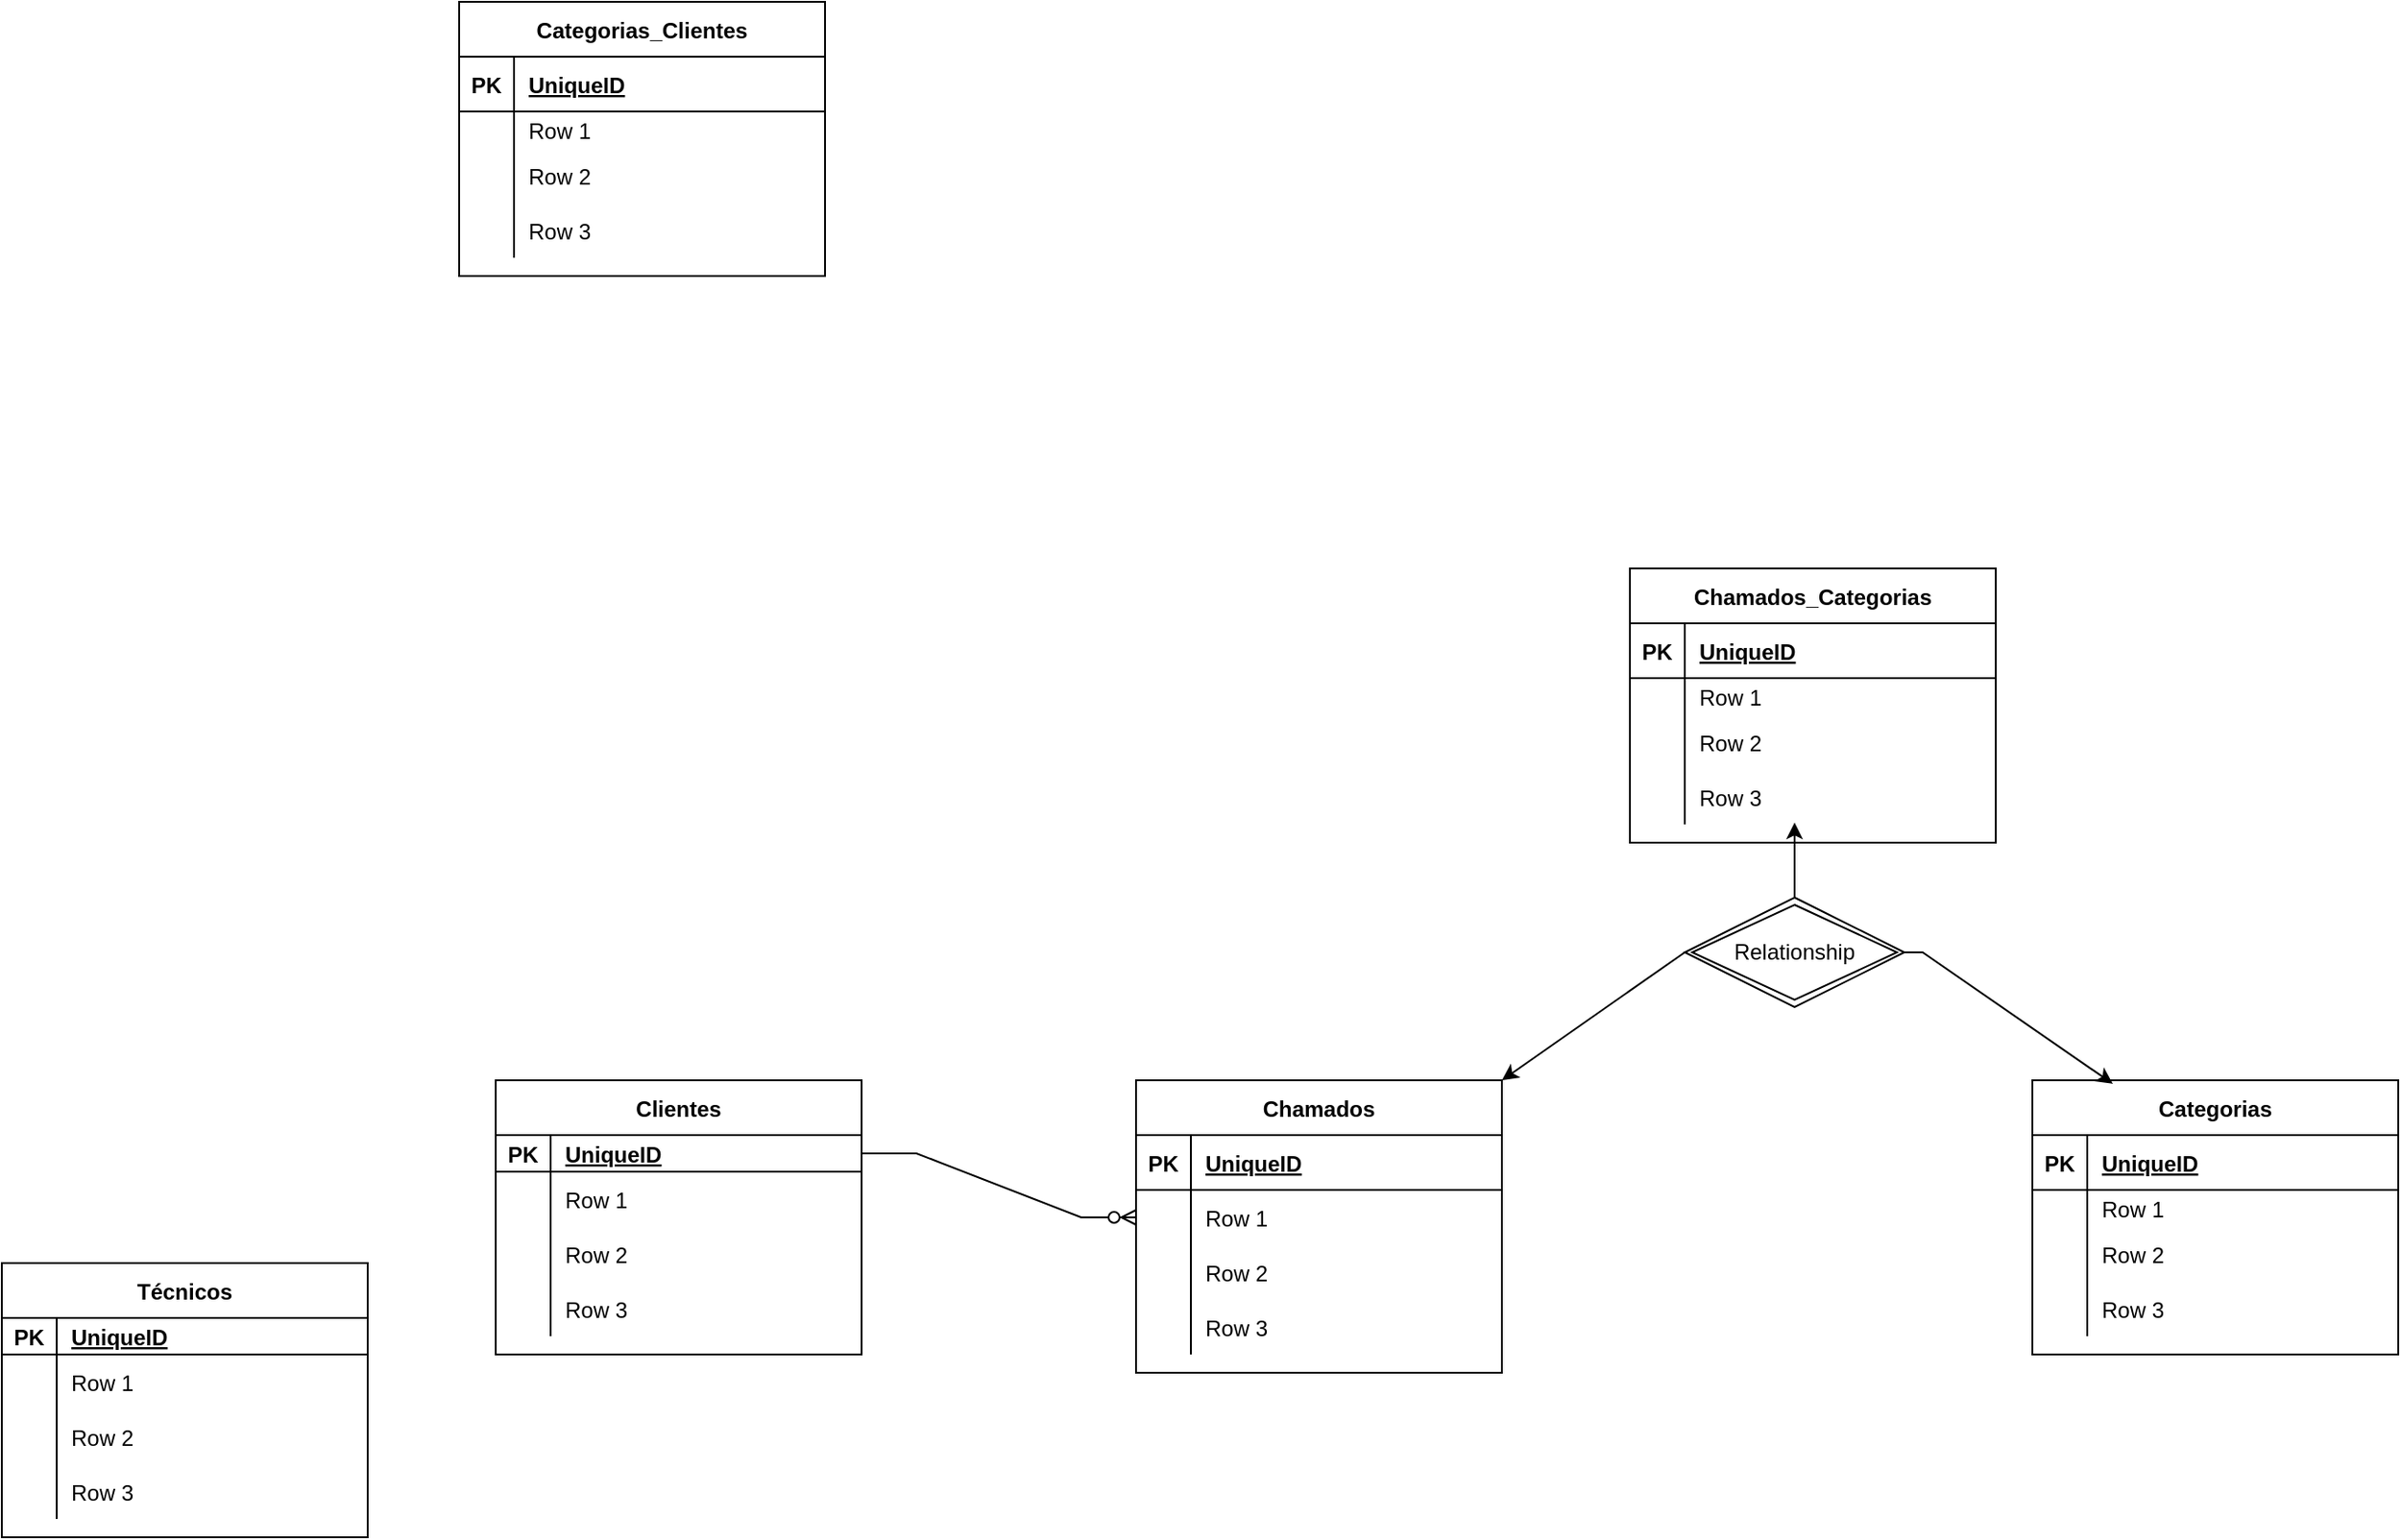 <mxfile version="16.6.3" type="github">
  <diagram id="zNsBITmMBMSeONoxPtWH" name="Page-1">
    <mxGraphModel dx="1370" dy="1942" grid="1" gridSize="10" guides="1" tooltips="1" connect="1" arrows="1" fold="1" page="1" pageScale="1" pageWidth="827" pageHeight="1169" math="0" shadow="0">
      <root>
        <mxCell id="0" />
        <mxCell id="1" parent="0" />
        <mxCell id="BwiLwJTtdlaMemONyXVu-1" value="Chamados" style="shape=table;startSize=30;container=1;collapsible=1;childLayout=tableLayout;fixedRows=1;rowLines=0;fontStyle=1;align=center;resizeLast=1;" parent="1" vertex="1">
          <mxGeometry x="670" y="560" width="200" height="160" as="geometry" />
        </mxCell>
        <mxCell id="BwiLwJTtdlaMemONyXVu-2" value="" style="shape=tableRow;horizontal=0;startSize=0;swimlaneHead=0;swimlaneBody=0;fillColor=none;collapsible=0;dropTarget=0;points=[[0,0.5],[1,0.5]];portConstraint=eastwest;top=0;left=0;right=0;bottom=1;" parent="BwiLwJTtdlaMemONyXVu-1" vertex="1">
          <mxGeometry y="30" width="200" height="30" as="geometry" />
        </mxCell>
        <mxCell id="BwiLwJTtdlaMemONyXVu-3" value="PK" style="shape=partialRectangle;connectable=0;fillColor=none;top=0;left=0;bottom=0;right=0;fontStyle=1;overflow=hidden;" parent="BwiLwJTtdlaMemONyXVu-2" vertex="1">
          <mxGeometry width="30" height="30" as="geometry">
            <mxRectangle width="30" height="30" as="alternateBounds" />
          </mxGeometry>
        </mxCell>
        <mxCell id="BwiLwJTtdlaMemONyXVu-4" value="UniqueID" style="shape=partialRectangle;connectable=0;fillColor=none;top=0;left=0;bottom=0;right=0;align=left;spacingLeft=6;fontStyle=5;overflow=hidden;" parent="BwiLwJTtdlaMemONyXVu-2" vertex="1">
          <mxGeometry x="30" width="170" height="30" as="geometry">
            <mxRectangle width="170" height="30" as="alternateBounds" />
          </mxGeometry>
        </mxCell>
        <mxCell id="BwiLwJTtdlaMemONyXVu-5" value="" style="shape=tableRow;horizontal=0;startSize=0;swimlaneHead=0;swimlaneBody=0;fillColor=none;collapsible=0;dropTarget=0;points=[[0,0.5],[1,0.5]];portConstraint=eastwest;top=0;left=0;right=0;bottom=0;" parent="BwiLwJTtdlaMemONyXVu-1" vertex="1">
          <mxGeometry y="60" width="200" height="30" as="geometry" />
        </mxCell>
        <mxCell id="BwiLwJTtdlaMemONyXVu-6" value="" style="shape=partialRectangle;connectable=0;fillColor=none;top=0;left=0;bottom=0;right=0;editable=1;overflow=hidden;" parent="BwiLwJTtdlaMemONyXVu-5" vertex="1">
          <mxGeometry width="30" height="30" as="geometry">
            <mxRectangle width="30" height="30" as="alternateBounds" />
          </mxGeometry>
        </mxCell>
        <mxCell id="BwiLwJTtdlaMemONyXVu-7" value="Row 1" style="shape=partialRectangle;connectable=0;fillColor=none;top=0;left=0;bottom=0;right=0;align=left;spacingLeft=6;overflow=hidden;" parent="BwiLwJTtdlaMemONyXVu-5" vertex="1">
          <mxGeometry x="30" width="170" height="30" as="geometry">
            <mxRectangle width="170" height="30" as="alternateBounds" />
          </mxGeometry>
        </mxCell>
        <mxCell id="BwiLwJTtdlaMemONyXVu-8" value="" style="shape=tableRow;horizontal=0;startSize=0;swimlaneHead=0;swimlaneBody=0;fillColor=none;collapsible=0;dropTarget=0;points=[[0,0.5],[1,0.5]];portConstraint=eastwest;top=0;left=0;right=0;bottom=0;" parent="BwiLwJTtdlaMemONyXVu-1" vertex="1">
          <mxGeometry y="90" width="200" height="30" as="geometry" />
        </mxCell>
        <mxCell id="BwiLwJTtdlaMemONyXVu-9" value="" style="shape=partialRectangle;connectable=0;fillColor=none;top=0;left=0;bottom=0;right=0;editable=1;overflow=hidden;" parent="BwiLwJTtdlaMemONyXVu-8" vertex="1">
          <mxGeometry width="30" height="30" as="geometry">
            <mxRectangle width="30" height="30" as="alternateBounds" />
          </mxGeometry>
        </mxCell>
        <mxCell id="BwiLwJTtdlaMemONyXVu-10" value="Row 2" style="shape=partialRectangle;connectable=0;fillColor=none;top=0;left=0;bottom=0;right=0;align=left;spacingLeft=6;overflow=hidden;" parent="BwiLwJTtdlaMemONyXVu-8" vertex="1">
          <mxGeometry x="30" width="170" height="30" as="geometry">
            <mxRectangle width="170" height="30" as="alternateBounds" />
          </mxGeometry>
        </mxCell>
        <mxCell id="BwiLwJTtdlaMemONyXVu-11" value="" style="shape=tableRow;horizontal=0;startSize=0;swimlaneHead=0;swimlaneBody=0;fillColor=none;collapsible=0;dropTarget=0;points=[[0,0.5],[1,0.5]];portConstraint=eastwest;top=0;left=0;right=0;bottom=0;" parent="BwiLwJTtdlaMemONyXVu-1" vertex="1">
          <mxGeometry y="120" width="200" height="30" as="geometry" />
        </mxCell>
        <mxCell id="BwiLwJTtdlaMemONyXVu-12" value="" style="shape=partialRectangle;connectable=0;fillColor=none;top=0;left=0;bottom=0;right=0;editable=1;overflow=hidden;" parent="BwiLwJTtdlaMemONyXVu-11" vertex="1">
          <mxGeometry width="30" height="30" as="geometry">
            <mxRectangle width="30" height="30" as="alternateBounds" />
          </mxGeometry>
        </mxCell>
        <mxCell id="BwiLwJTtdlaMemONyXVu-13" value="Row 3" style="shape=partialRectangle;connectable=0;fillColor=none;top=0;left=0;bottom=0;right=0;align=left;spacingLeft=6;overflow=hidden;" parent="BwiLwJTtdlaMemONyXVu-11" vertex="1">
          <mxGeometry x="30" width="170" height="30" as="geometry">
            <mxRectangle width="170" height="30" as="alternateBounds" />
          </mxGeometry>
        </mxCell>
        <mxCell id="BwiLwJTtdlaMemONyXVu-14" value="Clientes" style="shape=table;startSize=30;container=1;collapsible=1;childLayout=tableLayout;fixedRows=1;rowLines=0;fontStyle=1;align=center;resizeLast=1;" parent="1" vertex="1">
          <mxGeometry x="320" y="560" width="200" height="150" as="geometry" />
        </mxCell>
        <mxCell id="BwiLwJTtdlaMemONyXVu-15" value="" style="shape=tableRow;horizontal=0;startSize=0;swimlaneHead=0;swimlaneBody=0;fillColor=none;collapsible=0;dropTarget=0;points=[[0,0.5],[1,0.5]];portConstraint=eastwest;top=0;left=0;right=0;bottom=1;" parent="BwiLwJTtdlaMemONyXVu-14" vertex="1">
          <mxGeometry y="30" width="200" height="20" as="geometry" />
        </mxCell>
        <mxCell id="BwiLwJTtdlaMemONyXVu-16" value="PK" style="shape=partialRectangle;connectable=0;fillColor=none;top=0;left=0;bottom=0;right=0;fontStyle=1;overflow=hidden;" parent="BwiLwJTtdlaMemONyXVu-15" vertex="1">
          <mxGeometry width="30" height="20" as="geometry">
            <mxRectangle width="30" height="20" as="alternateBounds" />
          </mxGeometry>
        </mxCell>
        <mxCell id="BwiLwJTtdlaMemONyXVu-17" value="UniqueID" style="shape=partialRectangle;connectable=0;fillColor=none;top=0;left=0;bottom=0;right=0;align=left;spacingLeft=6;fontStyle=5;overflow=hidden;" parent="BwiLwJTtdlaMemONyXVu-15" vertex="1">
          <mxGeometry x="30" width="170" height="20" as="geometry">
            <mxRectangle width="170" height="20" as="alternateBounds" />
          </mxGeometry>
        </mxCell>
        <mxCell id="BwiLwJTtdlaMemONyXVu-18" value="" style="shape=tableRow;horizontal=0;startSize=0;swimlaneHead=0;swimlaneBody=0;fillColor=none;collapsible=0;dropTarget=0;points=[[0,0.5],[1,0.5]];portConstraint=eastwest;top=0;left=0;right=0;bottom=0;" parent="BwiLwJTtdlaMemONyXVu-14" vertex="1">
          <mxGeometry y="50" width="200" height="30" as="geometry" />
        </mxCell>
        <mxCell id="BwiLwJTtdlaMemONyXVu-19" value="" style="shape=partialRectangle;connectable=0;fillColor=none;top=0;left=0;bottom=0;right=0;editable=1;overflow=hidden;" parent="BwiLwJTtdlaMemONyXVu-18" vertex="1">
          <mxGeometry width="30" height="30" as="geometry">
            <mxRectangle width="30" height="30" as="alternateBounds" />
          </mxGeometry>
        </mxCell>
        <mxCell id="BwiLwJTtdlaMemONyXVu-20" value="Row 1" style="shape=partialRectangle;connectable=0;fillColor=none;top=0;left=0;bottom=0;right=0;align=left;spacingLeft=6;overflow=hidden;" parent="BwiLwJTtdlaMemONyXVu-18" vertex="1">
          <mxGeometry x="30" width="170" height="30" as="geometry">
            <mxRectangle width="170" height="30" as="alternateBounds" />
          </mxGeometry>
        </mxCell>
        <mxCell id="BwiLwJTtdlaMemONyXVu-21" value="" style="shape=tableRow;horizontal=0;startSize=0;swimlaneHead=0;swimlaneBody=0;fillColor=none;collapsible=0;dropTarget=0;points=[[0,0.5],[1,0.5]];portConstraint=eastwest;top=0;left=0;right=0;bottom=0;" parent="BwiLwJTtdlaMemONyXVu-14" vertex="1">
          <mxGeometry y="80" width="200" height="30" as="geometry" />
        </mxCell>
        <mxCell id="BwiLwJTtdlaMemONyXVu-22" value="" style="shape=partialRectangle;connectable=0;fillColor=none;top=0;left=0;bottom=0;right=0;editable=1;overflow=hidden;" parent="BwiLwJTtdlaMemONyXVu-21" vertex="1">
          <mxGeometry width="30" height="30" as="geometry">
            <mxRectangle width="30" height="30" as="alternateBounds" />
          </mxGeometry>
        </mxCell>
        <mxCell id="BwiLwJTtdlaMemONyXVu-23" value="Row 2" style="shape=partialRectangle;connectable=0;fillColor=none;top=0;left=0;bottom=0;right=0;align=left;spacingLeft=6;overflow=hidden;" parent="BwiLwJTtdlaMemONyXVu-21" vertex="1">
          <mxGeometry x="30" width="170" height="30" as="geometry">
            <mxRectangle width="170" height="30" as="alternateBounds" />
          </mxGeometry>
        </mxCell>
        <mxCell id="BwiLwJTtdlaMemONyXVu-24" value="" style="shape=tableRow;horizontal=0;startSize=0;swimlaneHead=0;swimlaneBody=0;fillColor=none;collapsible=0;dropTarget=0;points=[[0,0.5],[1,0.5]];portConstraint=eastwest;top=0;left=0;right=0;bottom=0;" parent="BwiLwJTtdlaMemONyXVu-14" vertex="1">
          <mxGeometry y="110" width="200" height="30" as="geometry" />
        </mxCell>
        <mxCell id="BwiLwJTtdlaMemONyXVu-25" value="" style="shape=partialRectangle;connectable=0;fillColor=none;top=0;left=0;bottom=0;right=0;editable=1;overflow=hidden;" parent="BwiLwJTtdlaMemONyXVu-24" vertex="1">
          <mxGeometry width="30" height="30" as="geometry">
            <mxRectangle width="30" height="30" as="alternateBounds" />
          </mxGeometry>
        </mxCell>
        <mxCell id="BwiLwJTtdlaMemONyXVu-26" value="Row 3" style="shape=partialRectangle;connectable=0;fillColor=none;top=0;left=0;bottom=0;right=0;align=left;spacingLeft=6;overflow=hidden;" parent="BwiLwJTtdlaMemONyXVu-24" vertex="1">
          <mxGeometry x="30" width="170" height="30" as="geometry">
            <mxRectangle width="170" height="30" as="alternateBounds" />
          </mxGeometry>
        </mxCell>
        <mxCell id="BwiLwJTtdlaMemONyXVu-54" value="Categorias" style="shape=table;startSize=30;container=1;collapsible=1;childLayout=tableLayout;fixedRows=1;rowLines=0;fontStyle=1;align=center;resizeLast=1;" parent="1" vertex="1">
          <mxGeometry x="1160" y="560" width="200" height="150" as="geometry" />
        </mxCell>
        <mxCell id="BwiLwJTtdlaMemONyXVu-55" value="" style="shape=tableRow;horizontal=0;startSize=0;swimlaneHead=0;swimlaneBody=0;fillColor=none;collapsible=0;dropTarget=0;points=[[0,0.5],[1,0.5]];portConstraint=eastwest;top=0;left=0;right=0;bottom=1;" parent="BwiLwJTtdlaMemONyXVu-54" vertex="1">
          <mxGeometry y="30" width="200" height="30" as="geometry" />
        </mxCell>
        <mxCell id="BwiLwJTtdlaMemONyXVu-56" value="PK" style="shape=partialRectangle;connectable=0;fillColor=none;top=0;left=0;bottom=0;right=0;fontStyle=1;overflow=hidden;" parent="BwiLwJTtdlaMemONyXVu-55" vertex="1">
          <mxGeometry width="30" height="30" as="geometry">
            <mxRectangle width="30" height="30" as="alternateBounds" />
          </mxGeometry>
        </mxCell>
        <mxCell id="BwiLwJTtdlaMemONyXVu-57" value="UniqueID" style="shape=partialRectangle;connectable=0;fillColor=none;top=0;left=0;bottom=0;right=0;align=left;spacingLeft=6;fontStyle=5;overflow=hidden;" parent="BwiLwJTtdlaMemONyXVu-55" vertex="1">
          <mxGeometry x="30" width="170" height="30" as="geometry">
            <mxRectangle width="170" height="30" as="alternateBounds" />
          </mxGeometry>
        </mxCell>
        <mxCell id="BwiLwJTtdlaMemONyXVu-58" value="" style="shape=tableRow;horizontal=0;startSize=0;swimlaneHead=0;swimlaneBody=0;fillColor=none;collapsible=0;dropTarget=0;points=[[0,0.5],[1,0.5]];portConstraint=eastwest;top=0;left=0;right=0;bottom=0;" parent="BwiLwJTtdlaMemONyXVu-54" vertex="1">
          <mxGeometry y="60" width="200" height="20" as="geometry" />
        </mxCell>
        <mxCell id="BwiLwJTtdlaMemONyXVu-59" value="" style="shape=partialRectangle;connectable=0;fillColor=none;top=0;left=0;bottom=0;right=0;editable=1;overflow=hidden;" parent="BwiLwJTtdlaMemONyXVu-58" vertex="1">
          <mxGeometry width="30" height="20" as="geometry">
            <mxRectangle width="30" height="20" as="alternateBounds" />
          </mxGeometry>
        </mxCell>
        <mxCell id="BwiLwJTtdlaMemONyXVu-60" value="Row 1" style="shape=partialRectangle;connectable=0;fillColor=none;top=0;left=0;bottom=0;right=0;align=left;spacingLeft=6;overflow=hidden;" parent="BwiLwJTtdlaMemONyXVu-58" vertex="1">
          <mxGeometry x="30" width="170" height="20" as="geometry">
            <mxRectangle width="170" height="20" as="alternateBounds" />
          </mxGeometry>
        </mxCell>
        <mxCell id="BwiLwJTtdlaMemONyXVu-61" value="" style="shape=tableRow;horizontal=0;startSize=0;swimlaneHead=0;swimlaneBody=0;fillColor=none;collapsible=0;dropTarget=0;points=[[0,0.5],[1,0.5]];portConstraint=eastwest;top=0;left=0;right=0;bottom=0;" parent="BwiLwJTtdlaMemONyXVu-54" vertex="1">
          <mxGeometry y="80" width="200" height="30" as="geometry" />
        </mxCell>
        <mxCell id="BwiLwJTtdlaMemONyXVu-62" value="" style="shape=partialRectangle;connectable=0;fillColor=none;top=0;left=0;bottom=0;right=0;editable=1;overflow=hidden;" parent="BwiLwJTtdlaMemONyXVu-61" vertex="1">
          <mxGeometry width="30" height="30" as="geometry">
            <mxRectangle width="30" height="30" as="alternateBounds" />
          </mxGeometry>
        </mxCell>
        <mxCell id="BwiLwJTtdlaMemONyXVu-63" value="Row 2" style="shape=partialRectangle;connectable=0;fillColor=none;top=0;left=0;bottom=0;right=0;align=left;spacingLeft=6;overflow=hidden;" parent="BwiLwJTtdlaMemONyXVu-61" vertex="1">
          <mxGeometry x="30" width="170" height="30" as="geometry">
            <mxRectangle width="170" height="30" as="alternateBounds" />
          </mxGeometry>
        </mxCell>
        <mxCell id="BwiLwJTtdlaMemONyXVu-64" value="" style="shape=tableRow;horizontal=0;startSize=0;swimlaneHead=0;swimlaneBody=0;fillColor=none;collapsible=0;dropTarget=0;points=[[0,0.5],[1,0.5]];portConstraint=eastwest;top=0;left=0;right=0;bottom=0;" parent="BwiLwJTtdlaMemONyXVu-54" vertex="1">
          <mxGeometry y="110" width="200" height="30" as="geometry" />
        </mxCell>
        <mxCell id="BwiLwJTtdlaMemONyXVu-65" value="" style="shape=partialRectangle;connectable=0;fillColor=none;top=0;left=0;bottom=0;right=0;editable=1;overflow=hidden;" parent="BwiLwJTtdlaMemONyXVu-64" vertex="1">
          <mxGeometry width="30" height="30" as="geometry">
            <mxRectangle width="30" height="30" as="alternateBounds" />
          </mxGeometry>
        </mxCell>
        <mxCell id="BwiLwJTtdlaMemONyXVu-66" value="Row 3" style="shape=partialRectangle;connectable=0;fillColor=none;top=0;left=0;bottom=0;right=0;align=left;spacingLeft=6;overflow=hidden;" parent="BwiLwJTtdlaMemONyXVu-64" vertex="1">
          <mxGeometry x="30" width="170" height="30" as="geometry">
            <mxRectangle width="170" height="30" as="alternateBounds" />
          </mxGeometry>
        </mxCell>
        <mxCell id="BwiLwJTtdlaMemONyXVu-67" value="Técnicos" style="shape=table;startSize=30;container=1;collapsible=1;childLayout=tableLayout;fixedRows=1;rowLines=0;fontStyle=1;align=center;resizeLast=1;" parent="1" vertex="1">
          <mxGeometry x="50" y="660" width="200" height="150" as="geometry" />
        </mxCell>
        <mxCell id="BwiLwJTtdlaMemONyXVu-68" value="" style="shape=tableRow;horizontal=0;startSize=0;swimlaneHead=0;swimlaneBody=0;fillColor=none;collapsible=0;dropTarget=0;points=[[0,0.5],[1,0.5]];portConstraint=eastwest;top=0;left=0;right=0;bottom=1;" parent="BwiLwJTtdlaMemONyXVu-67" vertex="1">
          <mxGeometry y="30" width="200" height="20" as="geometry" />
        </mxCell>
        <mxCell id="BwiLwJTtdlaMemONyXVu-69" value="PK" style="shape=partialRectangle;connectable=0;fillColor=none;top=0;left=0;bottom=0;right=0;fontStyle=1;overflow=hidden;" parent="BwiLwJTtdlaMemONyXVu-68" vertex="1">
          <mxGeometry width="30" height="20" as="geometry">
            <mxRectangle width="30" height="20" as="alternateBounds" />
          </mxGeometry>
        </mxCell>
        <mxCell id="BwiLwJTtdlaMemONyXVu-70" value="UniqueID" style="shape=partialRectangle;connectable=0;fillColor=none;top=0;left=0;bottom=0;right=0;align=left;spacingLeft=6;fontStyle=5;overflow=hidden;" parent="BwiLwJTtdlaMemONyXVu-68" vertex="1">
          <mxGeometry x="30" width="170" height="20" as="geometry">
            <mxRectangle width="170" height="20" as="alternateBounds" />
          </mxGeometry>
        </mxCell>
        <mxCell id="BwiLwJTtdlaMemONyXVu-71" value="" style="shape=tableRow;horizontal=0;startSize=0;swimlaneHead=0;swimlaneBody=0;fillColor=none;collapsible=0;dropTarget=0;points=[[0,0.5],[1,0.5]];portConstraint=eastwest;top=0;left=0;right=0;bottom=0;" parent="BwiLwJTtdlaMemONyXVu-67" vertex="1">
          <mxGeometry y="50" width="200" height="30" as="geometry" />
        </mxCell>
        <mxCell id="BwiLwJTtdlaMemONyXVu-72" value="" style="shape=partialRectangle;connectable=0;fillColor=none;top=0;left=0;bottom=0;right=0;editable=1;overflow=hidden;" parent="BwiLwJTtdlaMemONyXVu-71" vertex="1">
          <mxGeometry width="30" height="30" as="geometry">
            <mxRectangle width="30" height="30" as="alternateBounds" />
          </mxGeometry>
        </mxCell>
        <mxCell id="BwiLwJTtdlaMemONyXVu-73" value="Row 1" style="shape=partialRectangle;connectable=0;fillColor=none;top=0;left=0;bottom=0;right=0;align=left;spacingLeft=6;overflow=hidden;" parent="BwiLwJTtdlaMemONyXVu-71" vertex="1">
          <mxGeometry x="30" width="170" height="30" as="geometry">
            <mxRectangle width="170" height="30" as="alternateBounds" />
          </mxGeometry>
        </mxCell>
        <mxCell id="BwiLwJTtdlaMemONyXVu-74" value="" style="shape=tableRow;horizontal=0;startSize=0;swimlaneHead=0;swimlaneBody=0;fillColor=none;collapsible=0;dropTarget=0;points=[[0,0.5],[1,0.5]];portConstraint=eastwest;top=0;left=0;right=0;bottom=0;" parent="BwiLwJTtdlaMemONyXVu-67" vertex="1">
          <mxGeometry y="80" width="200" height="30" as="geometry" />
        </mxCell>
        <mxCell id="BwiLwJTtdlaMemONyXVu-75" value="" style="shape=partialRectangle;connectable=0;fillColor=none;top=0;left=0;bottom=0;right=0;editable=1;overflow=hidden;" parent="BwiLwJTtdlaMemONyXVu-74" vertex="1">
          <mxGeometry width="30" height="30" as="geometry">
            <mxRectangle width="30" height="30" as="alternateBounds" />
          </mxGeometry>
        </mxCell>
        <mxCell id="BwiLwJTtdlaMemONyXVu-76" value="Row 2" style="shape=partialRectangle;connectable=0;fillColor=none;top=0;left=0;bottom=0;right=0;align=left;spacingLeft=6;overflow=hidden;" parent="BwiLwJTtdlaMemONyXVu-74" vertex="1">
          <mxGeometry x="30" width="170" height="30" as="geometry">
            <mxRectangle width="170" height="30" as="alternateBounds" />
          </mxGeometry>
        </mxCell>
        <mxCell id="BwiLwJTtdlaMemONyXVu-77" value="" style="shape=tableRow;horizontal=0;startSize=0;swimlaneHead=0;swimlaneBody=0;fillColor=none;collapsible=0;dropTarget=0;points=[[0,0.5],[1,0.5]];portConstraint=eastwest;top=0;left=0;right=0;bottom=0;" parent="BwiLwJTtdlaMemONyXVu-67" vertex="1">
          <mxGeometry y="110" width="200" height="30" as="geometry" />
        </mxCell>
        <mxCell id="BwiLwJTtdlaMemONyXVu-78" value="" style="shape=partialRectangle;connectable=0;fillColor=none;top=0;left=0;bottom=0;right=0;editable=1;overflow=hidden;" parent="BwiLwJTtdlaMemONyXVu-77" vertex="1">
          <mxGeometry width="30" height="30" as="geometry">
            <mxRectangle width="30" height="30" as="alternateBounds" />
          </mxGeometry>
        </mxCell>
        <mxCell id="BwiLwJTtdlaMemONyXVu-79" value="Row 3" style="shape=partialRectangle;connectable=0;fillColor=none;top=0;left=0;bottom=0;right=0;align=left;spacingLeft=6;overflow=hidden;" parent="BwiLwJTtdlaMemONyXVu-77" vertex="1">
          <mxGeometry x="30" width="170" height="30" as="geometry">
            <mxRectangle width="170" height="30" as="alternateBounds" />
          </mxGeometry>
        </mxCell>
        <mxCell id="BwiLwJTtdlaMemONyXVu-106" value="Chamados_Categorias" style="shape=table;startSize=30;container=1;collapsible=1;childLayout=tableLayout;fixedRows=1;rowLines=0;fontStyle=1;align=center;resizeLast=1;" parent="1" vertex="1">
          <mxGeometry x="940" y="280" width="200" height="150" as="geometry" />
        </mxCell>
        <mxCell id="BwiLwJTtdlaMemONyXVu-107" value="" style="shape=tableRow;horizontal=0;startSize=0;swimlaneHead=0;swimlaneBody=0;fillColor=none;collapsible=0;dropTarget=0;points=[[0,0.5],[1,0.5]];portConstraint=eastwest;top=0;left=0;right=0;bottom=1;" parent="BwiLwJTtdlaMemONyXVu-106" vertex="1">
          <mxGeometry y="30" width="200" height="30" as="geometry" />
        </mxCell>
        <mxCell id="BwiLwJTtdlaMemONyXVu-108" value="PK" style="shape=partialRectangle;connectable=0;fillColor=none;top=0;left=0;bottom=0;right=0;fontStyle=1;overflow=hidden;" parent="BwiLwJTtdlaMemONyXVu-107" vertex="1">
          <mxGeometry width="30" height="30" as="geometry">
            <mxRectangle width="30" height="30" as="alternateBounds" />
          </mxGeometry>
        </mxCell>
        <mxCell id="BwiLwJTtdlaMemONyXVu-109" value="UniqueID" style="shape=partialRectangle;connectable=0;fillColor=none;top=0;left=0;bottom=0;right=0;align=left;spacingLeft=6;fontStyle=5;overflow=hidden;" parent="BwiLwJTtdlaMemONyXVu-107" vertex="1">
          <mxGeometry x="30" width="170" height="30" as="geometry">
            <mxRectangle width="170" height="30" as="alternateBounds" />
          </mxGeometry>
        </mxCell>
        <mxCell id="BwiLwJTtdlaMemONyXVu-110" value="" style="shape=tableRow;horizontal=0;startSize=0;swimlaneHead=0;swimlaneBody=0;fillColor=none;collapsible=0;dropTarget=0;points=[[0,0.5],[1,0.5]];portConstraint=eastwest;top=0;left=0;right=0;bottom=0;" parent="BwiLwJTtdlaMemONyXVu-106" vertex="1">
          <mxGeometry y="60" width="200" height="20" as="geometry" />
        </mxCell>
        <mxCell id="BwiLwJTtdlaMemONyXVu-111" value="" style="shape=partialRectangle;connectable=0;fillColor=none;top=0;left=0;bottom=0;right=0;editable=1;overflow=hidden;" parent="BwiLwJTtdlaMemONyXVu-110" vertex="1">
          <mxGeometry width="30" height="20" as="geometry">
            <mxRectangle width="30" height="20" as="alternateBounds" />
          </mxGeometry>
        </mxCell>
        <mxCell id="BwiLwJTtdlaMemONyXVu-112" value="Row 1" style="shape=partialRectangle;connectable=0;fillColor=none;top=0;left=0;bottom=0;right=0;align=left;spacingLeft=6;overflow=hidden;" parent="BwiLwJTtdlaMemONyXVu-110" vertex="1">
          <mxGeometry x="30" width="170" height="20" as="geometry">
            <mxRectangle width="170" height="20" as="alternateBounds" />
          </mxGeometry>
        </mxCell>
        <mxCell id="BwiLwJTtdlaMemONyXVu-113" value="" style="shape=tableRow;horizontal=0;startSize=0;swimlaneHead=0;swimlaneBody=0;fillColor=none;collapsible=0;dropTarget=0;points=[[0,0.5],[1,0.5]];portConstraint=eastwest;top=0;left=0;right=0;bottom=0;" parent="BwiLwJTtdlaMemONyXVu-106" vertex="1">
          <mxGeometry y="80" width="200" height="30" as="geometry" />
        </mxCell>
        <mxCell id="BwiLwJTtdlaMemONyXVu-114" value="" style="shape=partialRectangle;connectable=0;fillColor=none;top=0;left=0;bottom=0;right=0;editable=1;overflow=hidden;" parent="BwiLwJTtdlaMemONyXVu-113" vertex="1">
          <mxGeometry width="30" height="30" as="geometry">
            <mxRectangle width="30" height="30" as="alternateBounds" />
          </mxGeometry>
        </mxCell>
        <mxCell id="BwiLwJTtdlaMemONyXVu-115" value="Row 2" style="shape=partialRectangle;connectable=0;fillColor=none;top=0;left=0;bottom=0;right=0;align=left;spacingLeft=6;overflow=hidden;" parent="BwiLwJTtdlaMemONyXVu-113" vertex="1">
          <mxGeometry x="30" width="170" height="30" as="geometry">
            <mxRectangle width="170" height="30" as="alternateBounds" />
          </mxGeometry>
        </mxCell>
        <mxCell id="BwiLwJTtdlaMemONyXVu-116" value="" style="shape=tableRow;horizontal=0;startSize=0;swimlaneHead=0;swimlaneBody=0;fillColor=none;collapsible=0;dropTarget=0;points=[[0,0.5],[1,0.5]];portConstraint=eastwest;top=0;left=0;right=0;bottom=0;" parent="BwiLwJTtdlaMemONyXVu-106" vertex="1">
          <mxGeometry y="110" width="200" height="30" as="geometry" />
        </mxCell>
        <mxCell id="BwiLwJTtdlaMemONyXVu-117" value="" style="shape=partialRectangle;connectable=0;fillColor=none;top=0;left=0;bottom=0;right=0;editable=1;overflow=hidden;" parent="BwiLwJTtdlaMemONyXVu-116" vertex="1">
          <mxGeometry width="30" height="30" as="geometry">
            <mxRectangle width="30" height="30" as="alternateBounds" />
          </mxGeometry>
        </mxCell>
        <mxCell id="BwiLwJTtdlaMemONyXVu-118" value="Row 3" style="shape=partialRectangle;connectable=0;fillColor=none;top=0;left=0;bottom=0;right=0;align=left;spacingLeft=6;overflow=hidden;" parent="BwiLwJTtdlaMemONyXVu-116" vertex="1">
          <mxGeometry x="30" width="170" height="30" as="geometry">
            <mxRectangle width="170" height="30" as="alternateBounds" />
          </mxGeometry>
        </mxCell>
        <mxCell id="BwiLwJTtdlaMemONyXVu-119" value="Categorias_Clientes" style="shape=table;startSize=30;container=1;collapsible=1;childLayout=tableLayout;fixedRows=1;rowLines=0;fontStyle=1;align=center;resizeLast=1;" parent="1" vertex="1">
          <mxGeometry x="300" y="-30" width="200" height="150" as="geometry" />
        </mxCell>
        <mxCell id="BwiLwJTtdlaMemONyXVu-120" value="" style="shape=tableRow;horizontal=0;startSize=0;swimlaneHead=0;swimlaneBody=0;fillColor=none;collapsible=0;dropTarget=0;points=[[0,0.5],[1,0.5]];portConstraint=eastwest;top=0;left=0;right=0;bottom=1;" parent="BwiLwJTtdlaMemONyXVu-119" vertex="1">
          <mxGeometry y="30" width="200" height="30" as="geometry" />
        </mxCell>
        <mxCell id="BwiLwJTtdlaMemONyXVu-121" value="PK" style="shape=partialRectangle;connectable=0;fillColor=none;top=0;left=0;bottom=0;right=0;fontStyle=1;overflow=hidden;" parent="BwiLwJTtdlaMemONyXVu-120" vertex="1">
          <mxGeometry width="30" height="30" as="geometry">
            <mxRectangle width="30" height="30" as="alternateBounds" />
          </mxGeometry>
        </mxCell>
        <mxCell id="BwiLwJTtdlaMemONyXVu-122" value="UniqueID" style="shape=partialRectangle;connectable=0;fillColor=none;top=0;left=0;bottom=0;right=0;align=left;spacingLeft=6;fontStyle=5;overflow=hidden;" parent="BwiLwJTtdlaMemONyXVu-120" vertex="1">
          <mxGeometry x="30" width="170" height="30" as="geometry">
            <mxRectangle width="170" height="30" as="alternateBounds" />
          </mxGeometry>
        </mxCell>
        <mxCell id="BwiLwJTtdlaMemONyXVu-123" value="" style="shape=tableRow;horizontal=0;startSize=0;swimlaneHead=0;swimlaneBody=0;fillColor=none;collapsible=0;dropTarget=0;points=[[0,0.5],[1,0.5]];portConstraint=eastwest;top=0;left=0;right=0;bottom=0;" parent="BwiLwJTtdlaMemONyXVu-119" vertex="1">
          <mxGeometry y="60" width="200" height="20" as="geometry" />
        </mxCell>
        <mxCell id="BwiLwJTtdlaMemONyXVu-124" value="" style="shape=partialRectangle;connectable=0;fillColor=none;top=0;left=0;bottom=0;right=0;editable=1;overflow=hidden;" parent="BwiLwJTtdlaMemONyXVu-123" vertex="1">
          <mxGeometry width="30" height="20" as="geometry">
            <mxRectangle width="30" height="20" as="alternateBounds" />
          </mxGeometry>
        </mxCell>
        <mxCell id="BwiLwJTtdlaMemONyXVu-125" value="Row 1" style="shape=partialRectangle;connectable=0;fillColor=none;top=0;left=0;bottom=0;right=0;align=left;spacingLeft=6;overflow=hidden;" parent="BwiLwJTtdlaMemONyXVu-123" vertex="1">
          <mxGeometry x="30" width="170" height="20" as="geometry">
            <mxRectangle width="170" height="20" as="alternateBounds" />
          </mxGeometry>
        </mxCell>
        <mxCell id="BwiLwJTtdlaMemONyXVu-126" value="" style="shape=tableRow;horizontal=0;startSize=0;swimlaneHead=0;swimlaneBody=0;fillColor=none;collapsible=0;dropTarget=0;points=[[0,0.5],[1,0.5]];portConstraint=eastwest;top=0;left=0;right=0;bottom=0;" parent="BwiLwJTtdlaMemONyXVu-119" vertex="1">
          <mxGeometry y="80" width="200" height="30" as="geometry" />
        </mxCell>
        <mxCell id="BwiLwJTtdlaMemONyXVu-127" value="" style="shape=partialRectangle;connectable=0;fillColor=none;top=0;left=0;bottom=0;right=0;editable=1;overflow=hidden;" parent="BwiLwJTtdlaMemONyXVu-126" vertex="1">
          <mxGeometry width="30" height="30" as="geometry">
            <mxRectangle width="30" height="30" as="alternateBounds" />
          </mxGeometry>
        </mxCell>
        <mxCell id="BwiLwJTtdlaMemONyXVu-128" value="Row 2" style="shape=partialRectangle;connectable=0;fillColor=none;top=0;left=0;bottom=0;right=0;align=left;spacingLeft=6;overflow=hidden;" parent="BwiLwJTtdlaMemONyXVu-126" vertex="1">
          <mxGeometry x="30" width="170" height="30" as="geometry">
            <mxRectangle width="170" height="30" as="alternateBounds" />
          </mxGeometry>
        </mxCell>
        <mxCell id="BwiLwJTtdlaMemONyXVu-129" value="" style="shape=tableRow;horizontal=0;startSize=0;swimlaneHead=0;swimlaneBody=0;fillColor=none;collapsible=0;dropTarget=0;points=[[0,0.5],[1,0.5]];portConstraint=eastwest;top=0;left=0;right=0;bottom=0;" parent="BwiLwJTtdlaMemONyXVu-119" vertex="1">
          <mxGeometry y="110" width="200" height="30" as="geometry" />
        </mxCell>
        <mxCell id="BwiLwJTtdlaMemONyXVu-130" value="" style="shape=partialRectangle;connectable=0;fillColor=none;top=0;left=0;bottom=0;right=0;editable=1;overflow=hidden;" parent="BwiLwJTtdlaMemONyXVu-129" vertex="1">
          <mxGeometry width="30" height="30" as="geometry">
            <mxRectangle width="30" height="30" as="alternateBounds" />
          </mxGeometry>
        </mxCell>
        <mxCell id="BwiLwJTtdlaMemONyXVu-131" value="Row 3" style="shape=partialRectangle;connectable=0;fillColor=none;top=0;left=0;bottom=0;right=0;align=left;spacingLeft=6;overflow=hidden;" parent="BwiLwJTtdlaMemONyXVu-129" vertex="1">
          <mxGeometry x="30" width="170" height="30" as="geometry">
            <mxRectangle width="170" height="30" as="alternateBounds" />
          </mxGeometry>
        </mxCell>
        <mxCell id="BwiLwJTtdlaMemONyXVu-132" value="" style="edgeStyle=entityRelationEdgeStyle;fontSize=12;html=1;endArrow=ERzeroToMany;endFill=1;rounded=0;exitX=1;exitY=0.5;exitDx=0;exitDy=0;entryX=0;entryY=0.5;entryDx=0;entryDy=0;" parent="1" source="BwiLwJTtdlaMemONyXVu-15" target="BwiLwJTtdlaMemONyXVu-5" edge="1">
          <mxGeometry width="100" height="100" relative="1" as="geometry">
            <mxPoint x="620" y="430" as="sourcePoint" />
            <mxPoint x="680" y="520" as="targetPoint" />
          </mxGeometry>
        </mxCell>
        <mxCell id="2cyLuYKoLR5ToLsy-wLi-2" style="edgeStyle=none;rounded=0;orthogonalLoop=1;jettySize=auto;html=1;entryX=0.22;entryY=0.013;entryDx=0;entryDy=0;entryPerimeter=0;" edge="1" parent="1" source="2cyLuYKoLR5ToLsy-wLi-1" target="BwiLwJTtdlaMemONyXVu-54">
          <mxGeometry relative="1" as="geometry">
            <Array as="points">
              <mxPoint x="1100" y="490" />
            </Array>
          </mxGeometry>
        </mxCell>
        <mxCell id="2cyLuYKoLR5ToLsy-wLi-3" style="edgeStyle=none;rounded=0;orthogonalLoop=1;jettySize=auto;html=1;exitX=0;exitY=0.5;exitDx=0;exitDy=0;entryX=1;entryY=0;entryDx=0;entryDy=0;" edge="1" parent="1" source="2cyLuYKoLR5ToLsy-wLi-1" target="BwiLwJTtdlaMemONyXVu-1">
          <mxGeometry relative="1" as="geometry" />
        </mxCell>
        <mxCell id="2cyLuYKoLR5ToLsy-wLi-4" style="edgeStyle=none;rounded=0;orthogonalLoop=1;jettySize=auto;html=1;exitX=0.5;exitY=0;exitDx=0;exitDy=0;entryX=0.45;entryY=0.967;entryDx=0;entryDy=0;entryPerimeter=0;" edge="1" parent="1" source="2cyLuYKoLR5ToLsy-wLi-1" target="BwiLwJTtdlaMemONyXVu-116">
          <mxGeometry relative="1" as="geometry" />
        </mxCell>
        <mxCell id="2cyLuYKoLR5ToLsy-wLi-1" value="Relationship" style="shape=rhombus;double=1;perimeter=rhombusPerimeter;whiteSpace=wrap;html=1;align=center;" vertex="1" parent="1">
          <mxGeometry x="970" y="460" width="120" height="60" as="geometry" />
        </mxCell>
      </root>
    </mxGraphModel>
  </diagram>
</mxfile>
